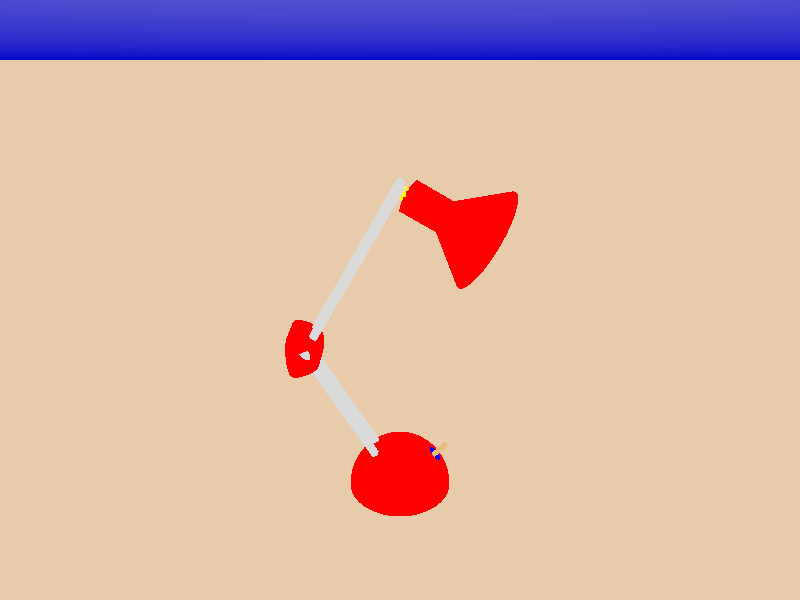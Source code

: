// Modellierung einer Schreibtischlampe
// Datum: 30.03.2001  letzte Aenderung: 29.04.2020
// Autor: Bernd Karstens 
// Einheiten 1.0 entspricht 1mm 



#version 3.7 


#include "colors.inc"

// Eine Kamera in 800 mm Hoehe, 1 Meter in negativer z-Richtung entfernt
camera {
    location  <1000.0*sin(clock*2*pi), 800.0, -1000.0*cos(clock*2*pi)>
    look_at   <0.0, 400.0,  0.0>
}
/* Zur Animation unter Menue: Render         
              -> Edit Settings/Renderer
              -> Command Line Option eintragen: +KFF36
 dann werden 36 Bilder gerendert und die Variable clock
 durchlaueft das Intervall von 0.0 bis 1.0 in Schritten von 1/36
 Die Kamera in 800 mm Hoehe auf einem Kreis von 1 Meter Durchmesser
 
*/ 


// Ein schoener blauer Himmel (gefunden im Insert-Menue)
sky_sphere
{
  pigment
  {
    gradient y
    color_map { [0.0 color blue 0.6] [1.0 color rgb 1] }
  }
}   

// Eine braune Ebene als Untergrund senkrecht auf der y-Achse
// durch den Punkt <0, -100, 0> 
// plane {<A, B, C>, D } where: A*x + B*y + C*z = D
plane { y, -300 pigment {color rgb <0.8, 0.6, 0.4>} finish { ambient 0.6 diffuse 0.4}} 
  

// Eine weisse Lichtquelle leicht schraeg von oben
light_source
{
  <500, 1500, -120>             // Position der Lichtquelle
  color rgb< 1.0, 1.0, 1.0>     // Farbe der Lichtquelle
} 

// Kameralicht eine zweite Lichtquelle aus Richtung der Kamera
light_source
{
  <40, 300, -1000>              // Position der Lichtquelle
  color rgb< 0.5, 0.5, 0.5>     // Farbe der Lichtquelle
} 


// ------------------------------------------------------
// Die Modellierung kann beginnen:
// Hilfsobjekte

#declare h_kegel =  
      cone {   // Kegelstumpf
             < 0.0, 120.0, 0.0>, 0.0,  // oberer Mittelpunkt und Radius
             < 0.0,  0.0, 0.0>, 95.   // unterer Mittelpunkt und Radius 
}
#declare h_kugel = sphere {<0, 80.0, 0> 80.0}
#declare h_grosser_zylinder = cylinder { <0, 80.0, 0>, <0, 170.0, 0>, 30.}
#declare h_kleiner_zylinder = cylinder { <0, 70.0, 0>, <0, 150.0, 0>, 28.}



// ------------------------------------------------------
// CSG-Modellierung  

// Experimente aus der Online Uebung

/*  
	  
#declare h_kugel =	  
	sphere {<0, 80, 0> 80 
	        pigment {Red}
	}  
	  
object {h_kugel}      
      
 */ 
 /*
difference { 
 difference {  
   union {  
    intersection {  
        object{h_kugel}
        object{h_grosser_zylinder}
        pigment {Yellow}
    }
    object {h_kegel}
    pigment {Magenta}
    }
    object { h_kleiner_zylinder}
    }                   
    object {h_kegel translate <0, -1, 0>}   
    pigment{ Gray}
    rotate <135, 0, 0>
    }            
                   
  */                 
      
      
      
      
      
      
      
                
                
                
                
                
                
                
      



//  Hier eine m�gliche Musterl�sung :
//-------------------------------------------------------------------------------------------

// Lampenschirm
#declare lampe =
   difference {
     difference {
        union {
           intersection {
                object {h_grosser_zylinder}
                object {h_kugel} 
               // pigment {Yellow}
                }
           object {h_kegel}
           pigment {Red}
         }
      object {h_kleiner_zylinder}
       pigment {Silver}
       finish { ambient 0.3 diffuse 0.3 specular 0.4} 
     }
    
    object {h_kegel translate<0.0,-1.0, 0.0>}
      pigment {Silver}
      finish { ambient 0.3 diffuse 0.3 specular 0.4}
   }  


// Befestigung des Schirms aus 2 Tori
#declare befestigung =
union {
  torus { // Torus in X-Z-Ebene definiert
    10.0, 3.0 
    pigment {Yellow}
    rotate<90.0, 0.0, 0.0>
  }
  torus {
    10.0, 3.0 
    pigment {Yellow}
  }
 rotate<0.0, 0.0, 90.0> 
 translate<0.0, 160.0, 0.0> 
}


// 4 Stangen und Halbkugel  
#declare laenge = 350.0;
#declare stange = 
 union {
         sphere     {<0.0, 0.0, 0.0>, 8.0 pigment {Gray70}}
         cylinder   {<0.0, 0.0, 0.0>, <0.0, laenge, 0.0>, 8.0 
                        pigment {Gray70}}
         sphere     {<0.0, laenge, 0.0>, 8.0 pigment {Gray70}}
} 
 
#declare lampengestaenge = 
union {   // 4 Stangen 
 object {stange translate<0.0, 0.0, -20.>
                rotate <0.0, 0.0, 30.0>}
 object {stange translate<0.0, 0.0, 20.>
                rotate <0.0, 0.0, 30.0>}
 object {stange translate<0.0, 0.0, -20.0>
                rotate <0.0, 0.0, -30.0>
                translate<laenge*sin(-pi/6),laenge*cos(-pi/6), 0.0>}
 object {stange translate<0.0, 0.0, 20.0>
                rotate <0.0, 0.0, -30.0>
                translate<laenge*sin(-pi/6),laenge*cos(-pi/6), 0.0>}
} 

#declare lampenfuss =                
 union {  // Eine Halbkugel mit Schalter
   difference {
     sphere { <0.0, 0.0, 0.0>, 100.0 }
     box {<-110.0, 0.0, -110.0>,<110.0, -110.0, 110.0>}
     cylinder { <0.0, -50.0, 0.0>, <0.0, 50.0, 0.0>, 15.0
          pigment {Blue}
          rotate<0.0, 0.0, -45.0> 
          translate<100.0*sin(pi/4), 100.0*sin(pi/4), 0.0>
     }
     texture { pigment {Red} 
               normal {bumps 0.7 scale 1} 
               finish {ambient 0.3 diffuse 0.5 specular 0.7 
                                reflection {0.2 metallic}}}
   }
   cylinder { <0.0, -50.0, 0.0>, <0.0, 30.0, 0.0>, 5.0
          pigment {Gold}
          finish { ambient 0.4 diffuse 0.4 specular 0.8 roughness .1}
          rotate<0.0, 0.0, -45.0> 
          translate<100.0*sin(pi/4), 100.0*sin(pi/4), 0.0>
   }   
 }  



        
// Spielerei mit Licht
#declare licht_in_der_lampe =  
   light_source
   {
        <0.0, 60.0, 0.0>         // Position der Lichtquelle
        color rgb <1,1,1>       // Farbe des Lichtes
        spotlight               // Art der Lichtquelle
        point_at <0, -10, 0>      // Richtung des Spotlichtes
        radius 45               // hotspot (innerer Radius in Grad)
        tightness 1             // Abschwaechung zum Rand
        falloff 75              // falloff (auesserer Radius in Grad)  
        // Darstellung der Lichtquelle in der Szene als durchsichtige Kugel
        looks_like { 
                sphere { <0.0, 0.0, 0.0>, 30 
                double_illuminate
                pigment { color rgbt <1.0, 1.0, 1.0, 0.2> }
                finish {ambient 0.6} 
                }
        }
   }



 

// Spielereien mit Roations- und Verschiebek�rpern
/*
 // extrude a closed 2-D shape along an axis
prism {                                
  linear_sweep  // or conic_sweep for tapering to a point
  linear_spline // linear_spline | quadratic_spline | cubic_spline | bezier_spline 
  -5.0,         // height 1
   5.0,         // height 2
  9,           // number of points
  // (--- the <u,v> points ---)
   
  < -25.0, -25.0>, < -40.0,  25.0>, < 40.0, 25.0>, < 25.0,  -25.0>, < -25.0,  -25.0>, 
 
  
   
  <-10.0,  -10.0>, <0.0,  10.0>, <10.0, -10.0>, <-10.0,  -10.0> 
  
  // [open]
  // [sturm] 
  pigment {Red}
  rotate <0.0, 0.0, 0.0>
} 
*/  

/*
// create a Surface of Revolution shape (like lathe, but faster)
sor { 
 //   quadratic_spline
    12, // # of points
    <0.0, 0.0> // list of <u,v> points
    <30.0, 0.0>
    <29.0, 2.0>
    <4.0,  4.0>
    <3.0,  5.0>
        
    <3.0,  68.0>
    <10.0, 70.2>
    <20.0, 72.0>
    <30.0, 80.0> 
    <40.0, 100.0>
       
    <45.0, 116.0>
    <43.0, 116.0>
//    <38.0, 100.0>
 //   <28.0, 80.0>
 //   <18.0, 72.0>
    
 //   <0.0, 72.0>    
    // [open]
    pigment {Yellow}
}
*/  
   
#declare gelenk =
prism {                                
  linear_sweep  // or conic_sweep for tapering to a point
  cubic_spline // linear_spline | quadratic_spline | cubic_spline | bezier_spline 
  -32.0,         // height 1
   32.0,         // height 2
  13,           // number of points
  // (--- the <u,v> points ---)
  < 25.0,  -25.0>,  
  < -25.0, -25.0>, < -40.0,  25.0>, < 40.0, 25.0>, < 25.0,  -25.0>, < -25.0,  -25.0>, 
  < -40.0,  25.0>,  
  
  <10.0, -10.0>, 
  <-10.0,  -10.0>, <0.0,  10.0>, <10.0, -10.0>, <-10.0,  -10.0> ,
  <0.0,  10.0>
  // [open]
  // [sturm] 
  pigment {Red}
  rotate <-90.0, 0.0, 0.0> 
  rotate <0.0, 0.0, 90.0>
  translate<laenge*sin(-pi/6),laenge*cos(-pi/6), 0.0>
} 
       


 
// fertiger Lampenschirm        
#declare lampe_mit_licht =
union {
   object {lampe}
   object {befestigung}
   licht_in_der_lampe 
}
  
  
// fertige Lampe ohne Gelenk  
#declare fertige_lampe =
union {
   object {lampe_mit_licht
    translate <0.0, -170.0, 0.0>
                rotate<0.0, 0.0, 60.0>
                translate <0.0, 2*laenge*cos(-pi/6)-10.0, 0.0>
   } 
  object {lampengestaenge}
  object {gelenk}
  object {lampenfuss}
}   
   
// -----------------------------------------------------------
// Darstellung der Szene


//object {lampe}
//object {stange } 
object {fertige_lampe}
